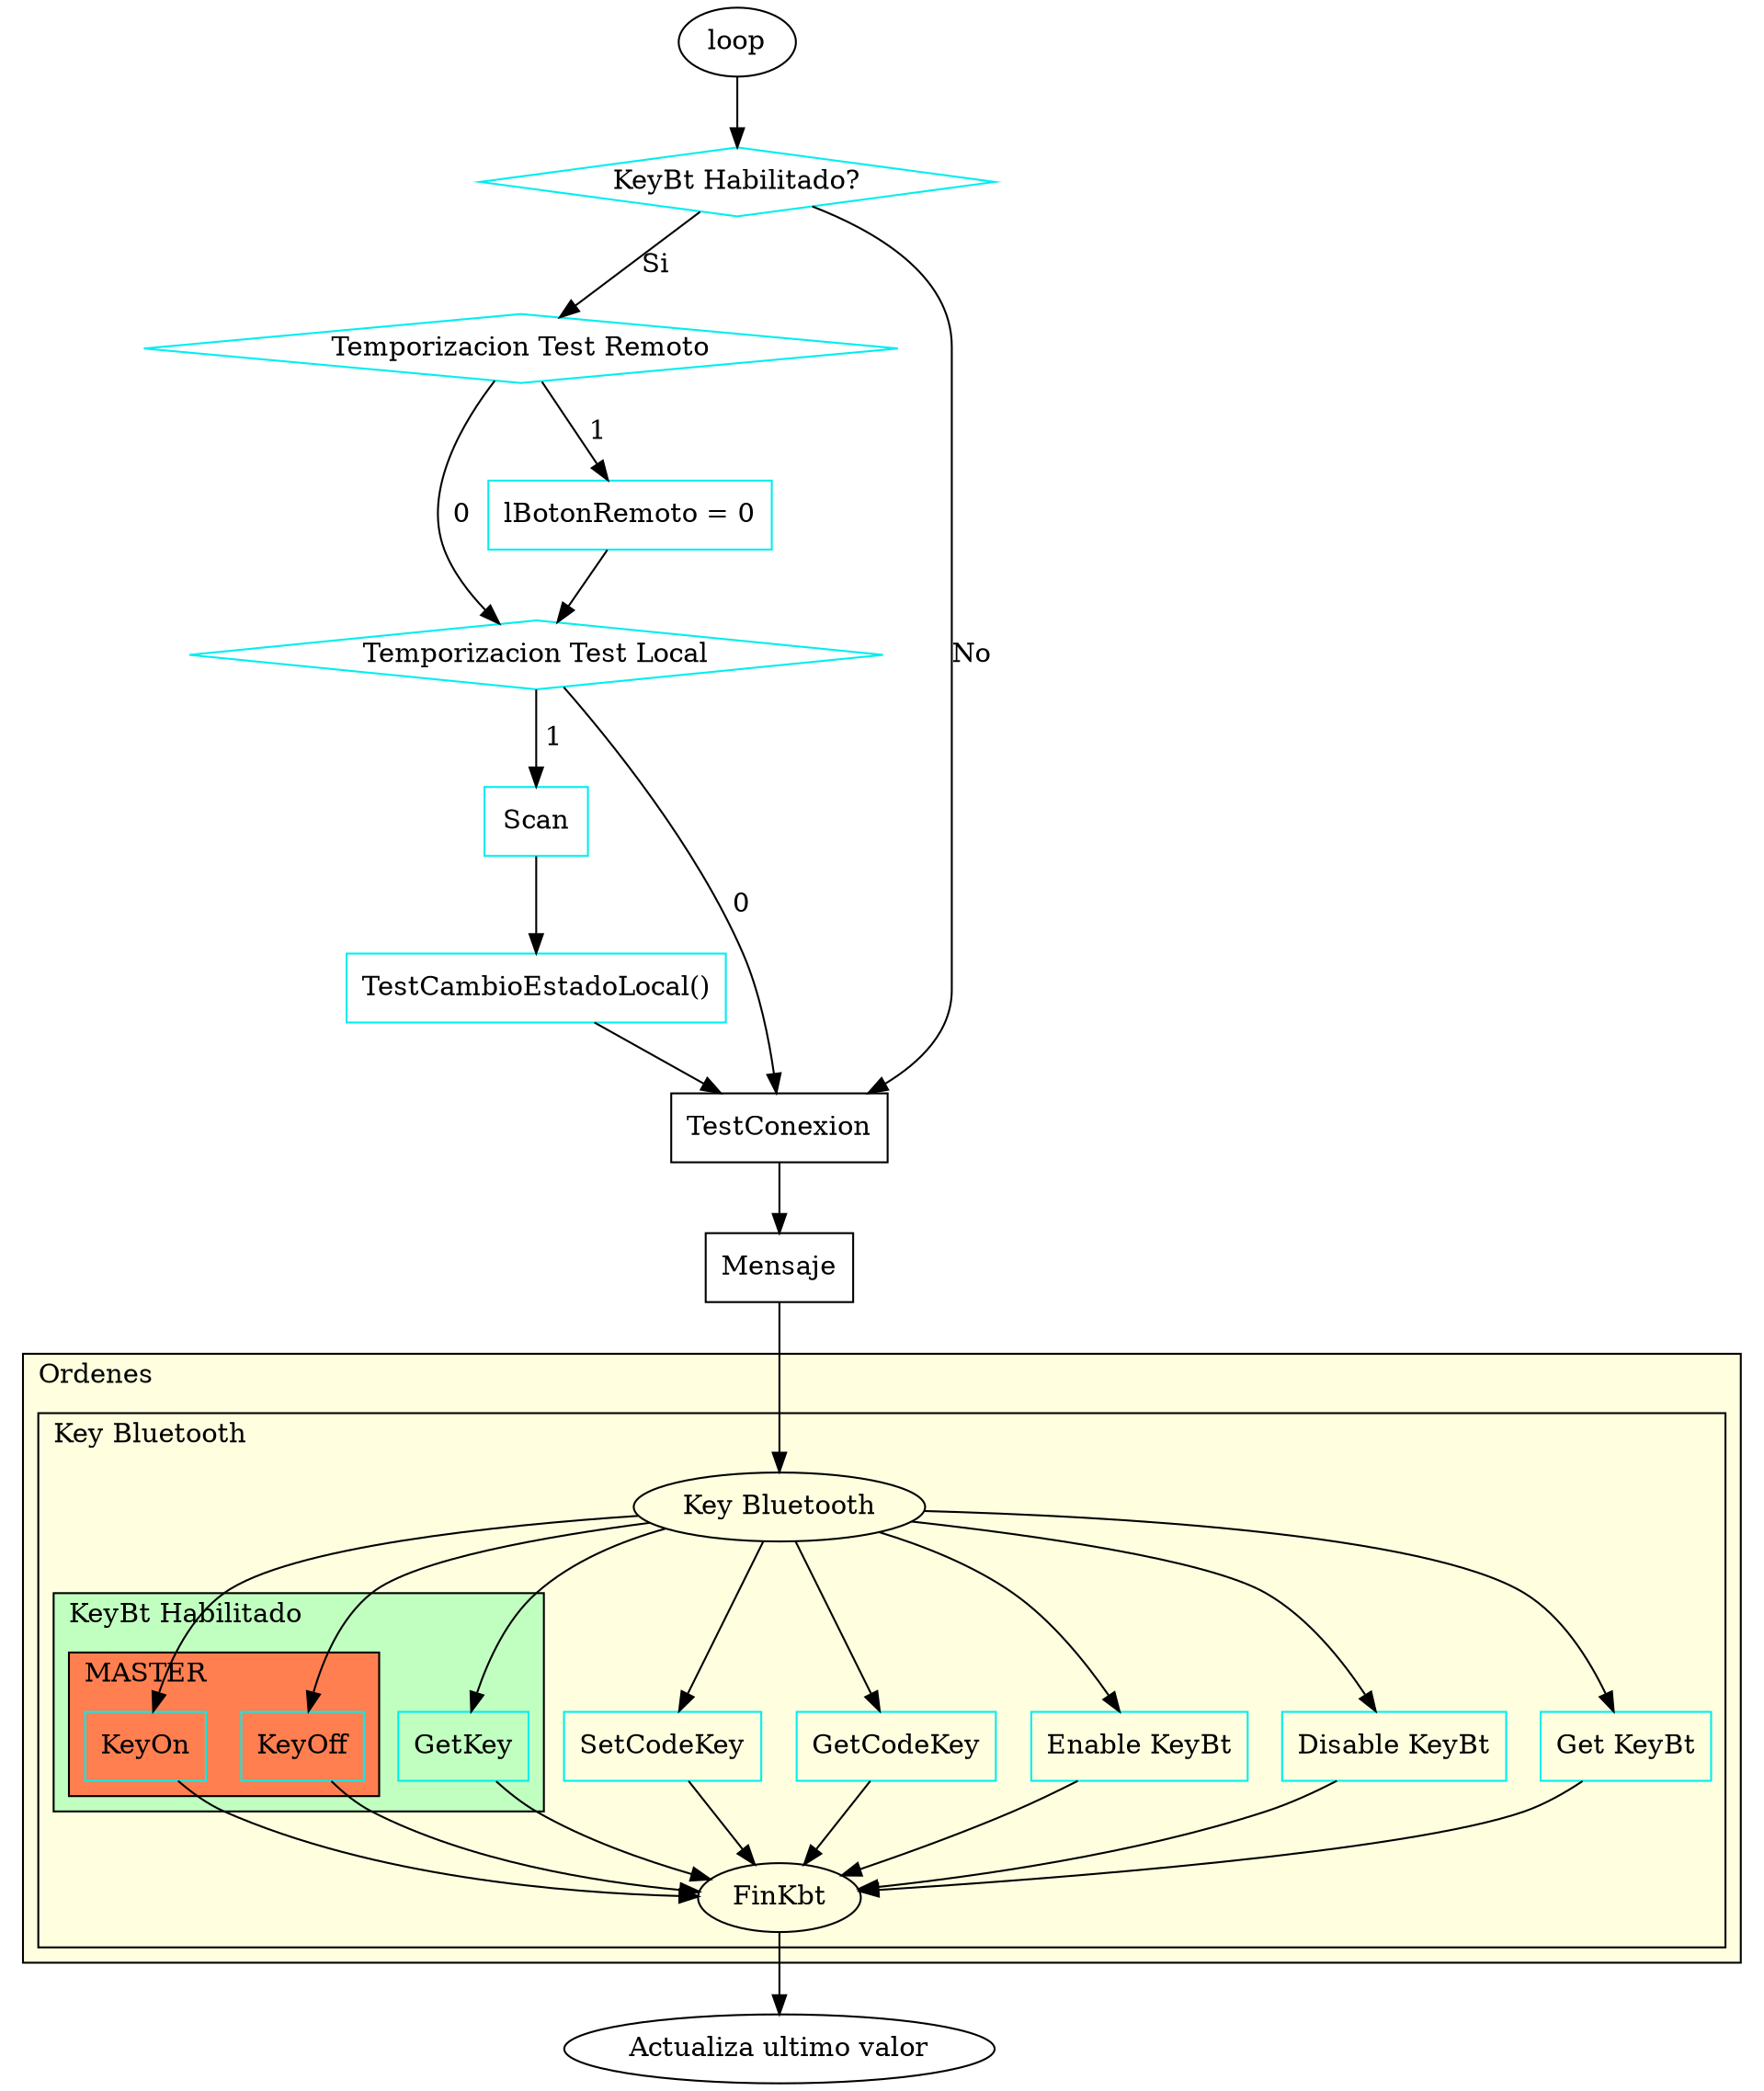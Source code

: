 //dot Loop.dot -o ../Wiki/Keybt-Wiki/Imagenes/Loop.png -Tpng -Gcharset=utf8
digraph G { 
    loop [label="loop"];
    lKeyBt [label="KeyBt Habilitado?", shape="diamond",color="cyan2" ]
    TempRemoto [label="Temporizacion Test Remoto", shape="diamond",color="cyan2" ]
    TempLocal [label="Temporizacion Test Local", shape="diamond",color="cyan2" ]
    Scan [label="Scan" , shape="box", color="cyan2"];
    TestCambioEstadoLocal [label="TestCambioEstadoLocal()" , shape="box", color="cyan2" ];
    TestConexion [label="TestConexion", shape="box" ];
    RemotoOff [label="lBotonRemoto = 0", shape="box", color="cyan2" ];
//--------------------------------------------------------------------
//Ordenes
//--------------------------------------------------------------------

  Mensaje [label="Mensaje", shape="box"];
  subgraph cluster_l {
    label="Ordenes"
    labeljust=l
    bgcolor="lightyellow"
    subgraph cluster_2 {
      label="Key Bluetooth"
      labeljust=l
      bgcolor="lightyellow"
      subgraph cluster_6 {
        label="KeyBt Habilitado"
        labeljust=l
        bgcolor="darkseagreen1"
        subgraph cluster_5 {
          label="MASTER"
          labeljust=l
          bgcolor="coral"
          KeyOn [label="KeyOn", shape="box", color="cyan2"];
          KeyOff [label="KeyOff", shape="box", color="cyan2"];
        } 
        GetKey [label="GetKey", shape="box", color="cyan2"];
      }   
      Kbt [label="Key Bluetooth"];
      SetCodeKey [label="SetCodeKey", shape="box", color="cyan2"];
      GetCodeKey [label="GetCodeKey", shape="box", color="cyan2"];
      EnableKeyBt [label="Enable KeyBt", shape="box", color="cyan2"];
      DisableKeyBt [label="Disable KeyBt", shape="box", color="cyan2"];
      GetKeyBt [label="Get KeyBt", shape="box", color="cyan2"];
      FinKbt [Label = "Fin Kbt" ];

      Kbt -> GetKey;
      Kbt -> KeyOn;
      Kbt -> KeyOff;
      Kbt -> SetCodeKey;
      Kbt -> GetCodeKey;
      Kbt -> EnableKeyBt;
      Kbt -> DisableKeyBt;
      Kbt -> GetKeyBt;
      GetKey -> FinKbt;
      KeyOn -> FinKbt;
      KeyOff -> FinKbt;
      SetCodeKey -> FinKbt;
      GetCodeKey -> FinKbt;
      EnableKeyBt -> FinKbt;
      DisableKeyBt -> FinKbt;
      GetKeyBt -> FinKbt;
    }
    subgraph cluster_3 {
      label="Sirena"
      labeljust=l
      bgcolor="lightyellow"
    }  
    subgraph cluster_4 {
      label="PIR"
      labeljust=l
      bgcolor="lightyellow"
    }  

  }   
  FinKbt [Label = "Fin Kbt" ];

  
//--------------------------------------------------------------------

    EnviaValor [label="Actualiza ultimo valor"];

    // Agrega más funciones de loop aquí si es necesario
    loop -> lKeyBt ;
    lKeyBt -> TempRemoto [label="Si"];
    lKeyBt -> TestConexion [label="No"];
    TempRemoto -> TempLocal  [label=" 0"];
    TempRemoto -> RemotoOff [label=" 1"];
    RemotoOff -> TempLocal;
    TempLocal -> TestConexion [label=" 0"];
    TempLocal -> Scan [label=" 1"];
    Scan -> TestCambioEstadoLocal;
    TestCambioEstadoLocal -> TestConexion;
    TestConexion -> Mensaje;
    Mensaje -> Kbt;
    FinKbt -> EnviaValor;
}
